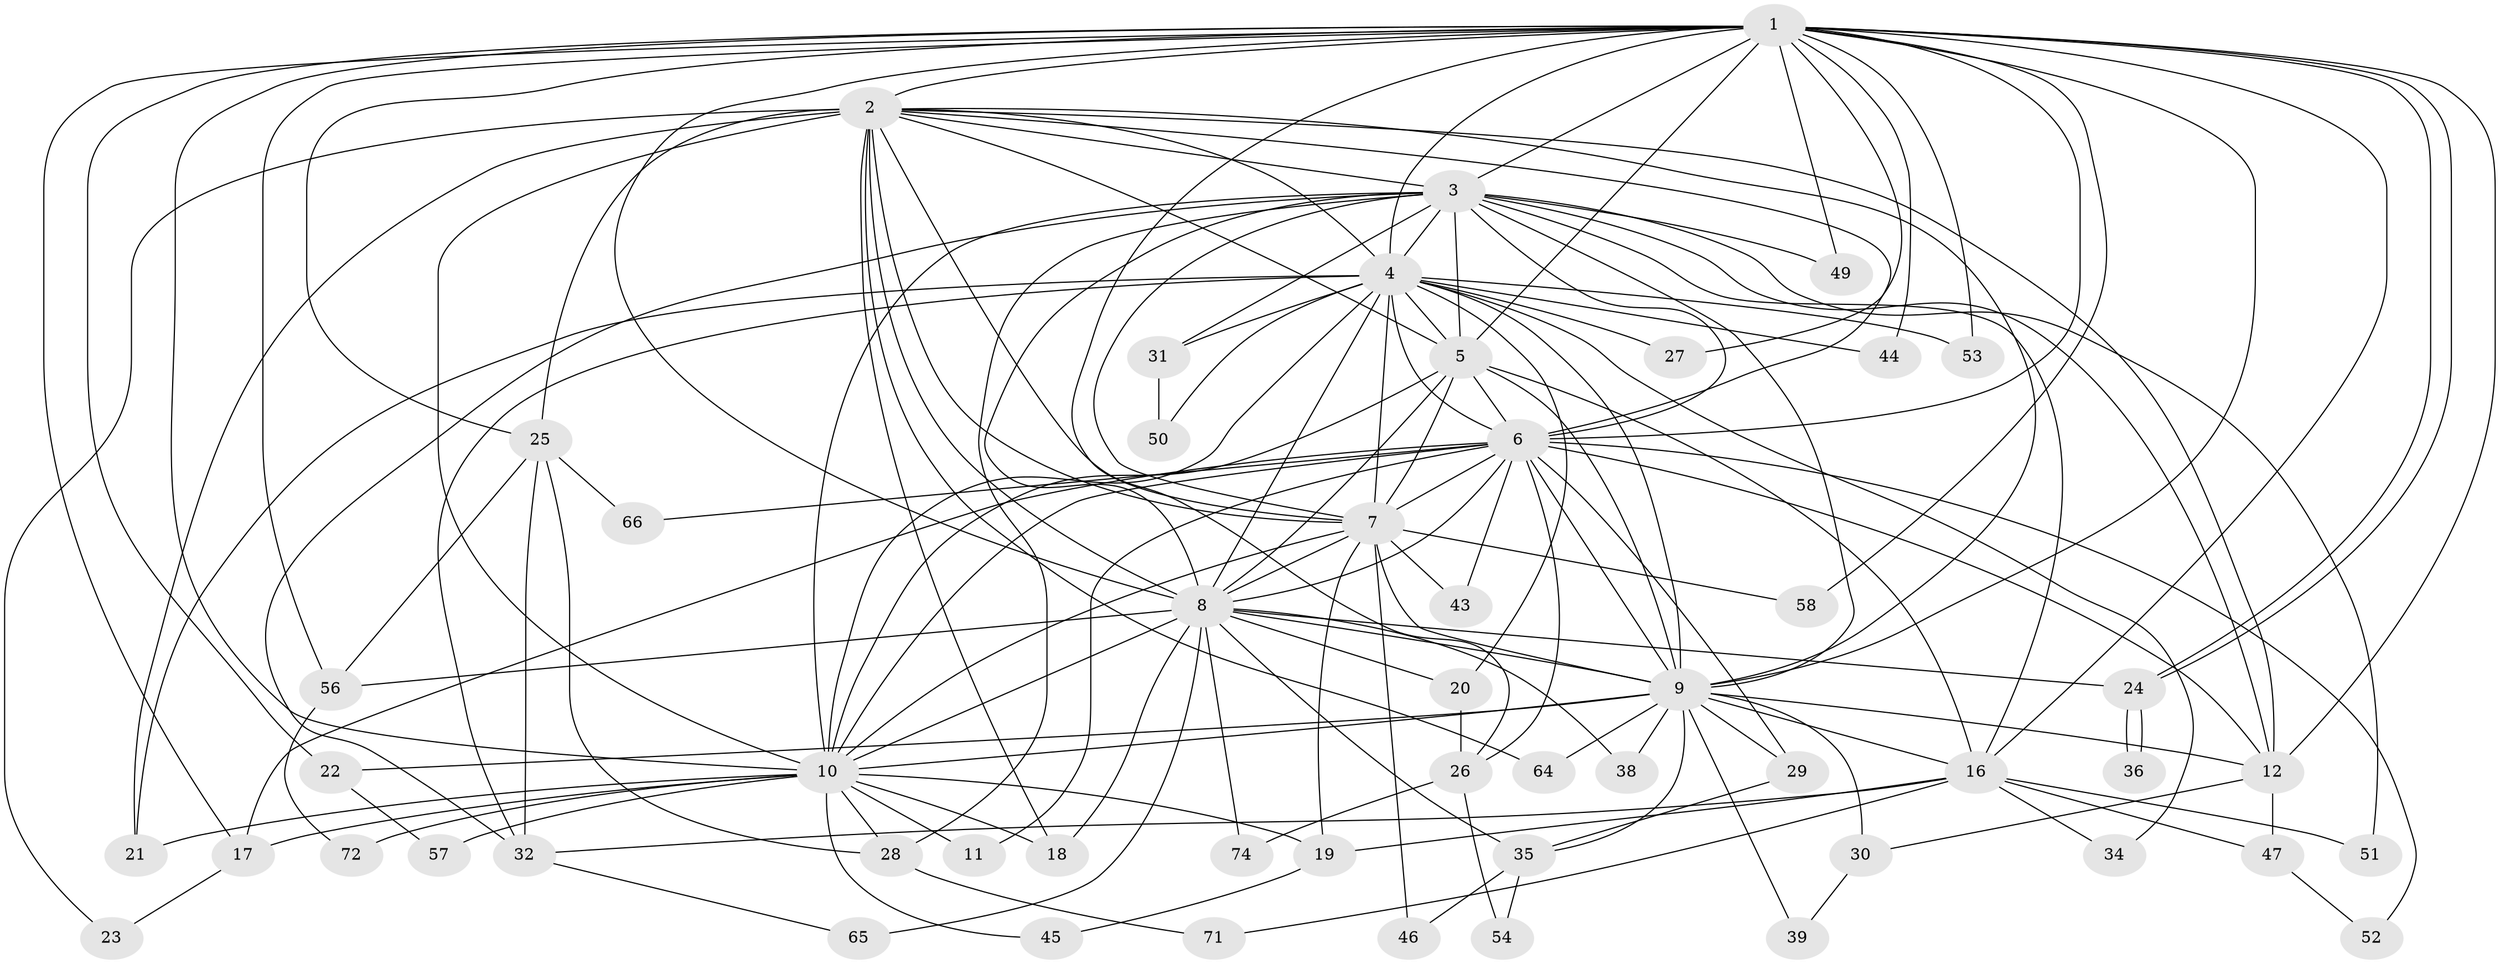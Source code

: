 // Generated by graph-tools (version 1.1) at 2025/51/02/27/25 19:51:42]
// undirected, 54 vertices, 149 edges
graph export_dot {
graph [start="1"]
  node [color=gray90,style=filled];
  1 [super="+14"];
  2 [super="+40"];
  3 [super="+59"];
  4 [super="+69"];
  5 [super="+41"];
  6 [super="+48"];
  7 [super="+33"];
  8 [super="+15"];
  9 [super="+13"];
  10 [super="+60"];
  11;
  12 [super="+68"];
  16 [super="+61"];
  17 [super="+73"];
  18 [super="+67"];
  19;
  20;
  21;
  22;
  23;
  24 [super="+62"];
  25 [super="+63"];
  26 [super="+37"];
  27;
  28;
  29;
  30;
  31;
  32 [super="+55"];
  34;
  35 [super="+42"];
  36;
  38;
  39;
  43;
  44;
  45;
  46;
  47;
  49;
  50;
  51;
  52;
  53;
  54;
  56 [super="+70"];
  57;
  58;
  64;
  65;
  66;
  71;
  72;
  74;
  1 -- 2;
  1 -- 3;
  1 -- 4;
  1 -- 5;
  1 -- 6;
  1 -- 7;
  1 -- 8;
  1 -- 9;
  1 -- 10;
  1 -- 17;
  1 -- 22;
  1 -- 24;
  1 -- 24;
  1 -- 25;
  1 -- 27;
  1 -- 44;
  1 -- 49;
  1 -- 53;
  1 -- 58;
  1 -- 56;
  1 -- 16;
  1 -- 12;
  2 -- 3;
  2 -- 4;
  2 -- 5;
  2 -- 6;
  2 -- 7 [weight=2];
  2 -- 8;
  2 -- 9;
  2 -- 10;
  2 -- 12;
  2 -- 18;
  2 -- 23;
  2 -- 25;
  2 -- 26;
  2 -- 64;
  2 -- 21;
  3 -- 4;
  3 -- 5;
  3 -- 6;
  3 -- 7;
  3 -- 8;
  3 -- 9;
  3 -- 10;
  3 -- 16;
  3 -- 28;
  3 -- 31;
  3 -- 49;
  3 -- 51;
  3 -- 32;
  3 -- 12;
  4 -- 5;
  4 -- 6;
  4 -- 7;
  4 -- 8 [weight=2];
  4 -- 9;
  4 -- 10;
  4 -- 20;
  4 -- 21;
  4 -- 27;
  4 -- 31;
  4 -- 32 [weight=2];
  4 -- 34;
  4 -- 44;
  4 -- 50;
  4 -- 53;
  5 -- 6;
  5 -- 7;
  5 -- 8;
  5 -- 9;
  5 -- 10;
  5 -- 16;
  6 -- 7;
  6 -- 8;
  6 -- 9 [weight=2];
  6 -- 10;
  6 -- 11;
  6 -- 17;
  6 -- 26;
  6 -- 29;
  6 -- 43;
  6 -- 52;
  6 -- 66;
  6 -- 12;
  7 -- 8;
  7 -- 9;
  7 -- 10;
  7 -- 19;
  7 -- 43;
  7 -- 58;
  7 -- 46;
  8 -- 9;
  8 -- 10;
  8 -- 18;
  8 -- 20;
  8 -- 35;
  8 -- 38;
  8 -- 65;
  8 -- 24;
  8 -- 56;
  8 -- 74;
  9 -- 10;
  9 -- 12;
  9 -- 16;
  9 -- 22;
  9 -- 29;
  9 -- 30;
  9 -- 38;
  9 -- 39;
  9 -- 64;
  9 -- 35;
  10 -- 11;
  10 -- 21;
  10 -- 28;
  10 -- 45;
  10 -- 57;
  10 -- 72;
  10 -- 19;
  10 -- 18;
  10 -- 17;
  12 -- 30;
  12 -- 47;
  16 -- 19;
  16 -- 34;
  16 -- 47;
  16 -- 51;
  16 -- 71;
  16 -- 32;
  17 -- 23;
  19 -- 45;
  20 -- 26;
  22 -- 57;
  24 -- 36;
  24 -- 36;
  25 -- 32;
  25 -- 56;
  25 -- 66;
  25 -- 28;
  26 -- 54;
  26 -- 74;
  28 -- 71;
  29 -- 35;
  30 -- 39;
  31 -- 50;
  32 -- 65;
  35 -- 46;
  35 -- 54;
  47 -- 52;
  56 -- 72;
}
